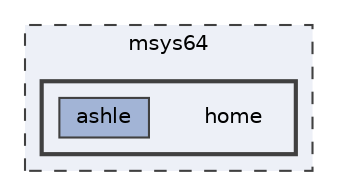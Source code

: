 digraph "C:/msys64/home"
{
 // LATEX_PDF_SIZE
  bgcolor="transparent";
  edge [fontname=Helvetica,fontsize=10,labelfontname=Helvetica,labelfontsize=10];
  node [fontname=Helvetica,fontsize=10,shape=box,height=0.2,width=0.4];
  compound=true
  subgraph clusterdir_bbaa3e6d145be87c8a5363514d5fd13f {
    graph [ bgcolor="#edf0f7", pencolor="grey25", label="msys64", fontname=Helvetica,fontsize=10 style="filled,dashed", URL="dir_bbaa3e6d145be87c8a5363514d5fd13f.html",tooltip=""]
  subgraph clusterdir_f8c7842ae88a1005d8e6113798ab7066 {
    graph [ bgcolor="#edf0f7", pencolor="grey25", label="", fontname=Helvetica,fontsize=10 style="filled,bold", URL="dir_f8c7842ae88a1005d8e6113798ab7066.html",tooltip=""]
    dir_f8c7842ae88a1005d8e6113798ab7066 [shape=plaintext, label="home"];
  dir_d24cabfa4028c8595af06b4ea6bcd421 [label="ashle", fillcolor="#a2b4d6", color="grey25", style="filled", URL="dir_d24cabfa4028c8595af06b4ea6bcd421.html",tooltip=""];
  }
  }
}
